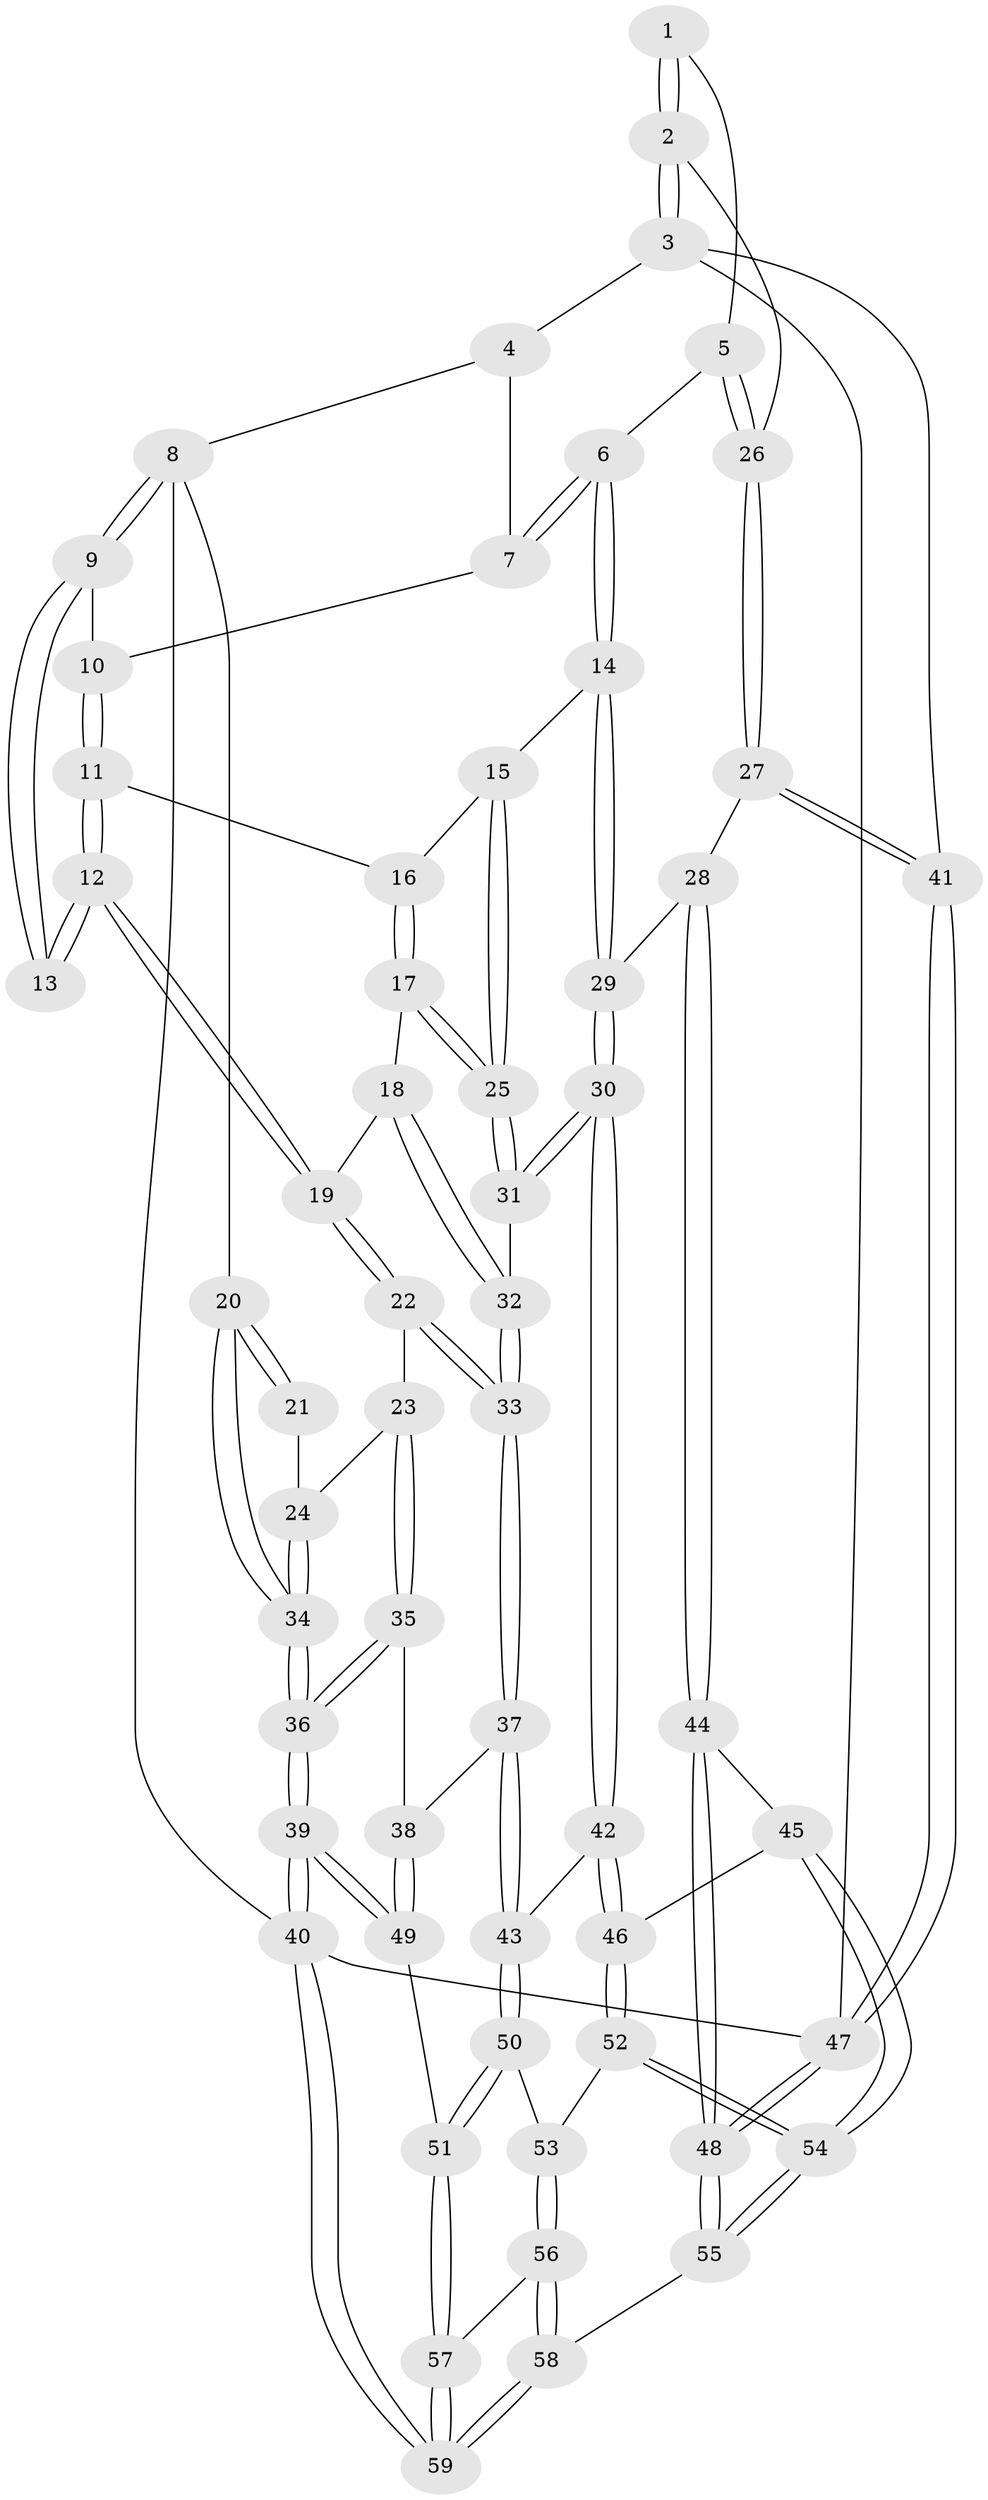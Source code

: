 // coarse degree distribution, {3: 0.2222222222222222, 5: 0.2222222222222222, 4: 0.3333333333333333, 6: 0.1111111111111111, 2: 0.1111111111111111}
// Generated by graph-tools (version 1.1) at 2025/21/03/04/25 18:21:09]
// undirected, 59 vertices, 144 edges
graph export_dot {
graph [start="1"]
  node [color=gray90,style=filled];
  1 [pos="+0.8551593548640808+0"];
  2 [pos="+1+0.25744768965204695"];
  3 [pos="+1+0.26000070481015475"];
  4 [pos="+0.8057731160529593+0"];
  5 [pos="+0.864371064834524+0.2160965105470971"];
  6 [pos="+0.7304677035445466+0.20010588050480982"];
  7 [pos="+0.6163147141004355+0"];
  8 [pos="+0+0"];
  9 [pos="+0.21198326539998502+0"];
  10 [pos="+0.4765379452134701+0"];
  11 [pos="+0.4355339574117725+0.006038909616089978"];
  12 [pos="+0.20054382151446634+0.18536222138314512"];
  13 [pos="+0.16727070455212292+0.13288328206597663"];
  14 [pos="+0.6406780208045514+0.262671622191739"];
  15 [pos="+0.541871752841299+0.21915578761776197"];
  16 [pos="+0.44279867071729195+0.03099339156956094"];
  17 [pos="+0.3538603569466588+0.30503771418523623"];
  18 [pos="+0.21651153610646479+0.2709904266654765"];
  19 [pos="+0.19337130805907127+0.2540201707898951"];
  20 [pos="+0+0"];
  21 [pos="+0.022904190290305684+0.05788044685349198"];
  22 [pos="+0.13715577329253464+0.2807497019513783"];
  23 [pos="+0.07916745724593469+0.30238858339649044"];
  24 [pos="+0.056668227002801254+0.2983339509217702"];
  25 [pos="+0.38609441260776256+0.32509001750944905"];
  26 [pos="+0.9702218374149485+0.2731168473904102"];
  27 [pos="+0.8326838757068059+0.4823881234196789"];
  28 [pos="+0.7811048541275223+0.4947330832496054"];
  29 [pos="+0.6346236446983359+0.35844701006462243"];
  30 [pos="+0.4800635647832643+0.48646370575922004"];
  31 [pos="+0.42529199087536346+0.4330759352674308"];
  32 [pos="+0.24841976535158009+0.47968173535060515"];
  33 [pos="+0.19309272069861932+0.5717132089700621"];
  34 [pos="+0+0.2681328792446554"];
  35 [pos="+0.07501873058486579+0.527010000610613"];
  36 [pos="+0+0.5651282596904231"];
  37 [pos="+0.18962444887736188+0.5788802217705755"];
  38 [pos="+0.1675991481013501+0.585372451801905"];
  39 [pos="+0+0.7573551471662947"];
  40 [pos="+0+1"];
  41 [pos="+1+0.9261434090910232"];
  42 [pos="+0.49118847592187853+0.6117635358549686"];
  43 [pos="+0.3398560514098339+0.6440798857153996"];
  44 [pos="+0.7349086962280165+0.5588756291154149"];
  45 [pos="+0.5502336108535174+0.6581690999696799"];
  46 [pos="+0.5285514885711299+0.6461902997024601"];
  47 [pos="+1+1"];
  48 [pos="+1+1"];
  49 [pos="+0.0893878652107474+0.7859188152615939"];
  50 [pos="+0.3028781815537697+0.7661634449621378"];
  51 [pos="+0.14212139405132027+0.8472206448205445"];
  52 [pos="+0.38209203305979966+0.8381367170564139"];
  53 [pos="+0.3733287084546232+0.8387657457208718"];
  54 [pos="+0.7662560246171886+1"];
  55 [pos="+0.7856331576669239+1"];
  56 [pos="+0.31844128182745784+0.9145913472954501"];
  57 [pos="+0.14438069984260987+0.8556019182578393"];
  58 [pos="+0.4055522536404432+1"];
  59 [pos="+0.08831445458231608+1"];
  1 -- 2;
  1 -- 2;
  1 -- 5;
  2 -- 3;
  2 -- 3;
  2 -- 26;
  3 -- 4;
  3 -- 41;
  3 -- 47;
  4 -- 7;
  4 -- 8;
  5 -- 6;
  5 -- 26;
  5 -- 26;
  6 -- 7;
  6 -- 7;
  6 -- 14;
  6 -- 14;
  7 -- 10;
  8 -- 9;
  8 -- 9;
  8 -- 20;
  8 -- 40;
  9 -- 10;
  9 -- 13;
  9 -- 13;
  10 -- 11;
  10 -- 11;
  11 -- 12;
  11 -- 12;
  11 -- 16;
  12 -- 13;
  12 -- 13;
  12 -- 19;
  12 -- 19;
  14 -- 15;
  14 -- 29;
  14 -- 29;
  15 -- 16;
  15 -- 25;
  15 -- 25;
  16 -- 17;
  16 -- 17;
  17 -- 18;
  17 -- 25;
  17 -- 25;
  18 -- 19;
  18 -- 32;
  18 -- 32;
  19 -- 22;
  19 -- 22;
  20 -- 21;
  20 -- 21;
  20 -- 34;
  20 -- 34;
  21 -- 24;
  22 -- 23;
  22 -- 33;
  22 -- 33;
  23 -- 24;
  23 -- 35;
  23 -- 35;
  24 -- 34;
  24 -- 34;
  25 -- 31;
  25 -- 31;
  26 -- 27;
  26 -- 27;
  27 -- 28;
  27 -- 41;
  27 -- 41;
  28 -- 29;
  28 -- 44;
  28 -- 44;
  29 -- 30;
  29 -- 30;
  30 -- 31;
  30 -- 31;
  30 -- 42;
  30 -- 42;
  31 -- 32;
  32 -- 33;
  32 -- 33;
  33 -- 37;
  33 -- 37;
  34 -- 36;
  34 -- 36;
  35 -- 36;
  35 -- 36;
  35 -- 38;
  36 -- 39;
  36 -- 39;
  37 -- 38;
  37 -- 43;
  37 -- 43;
  38 -- 49;
  38 -- 49;
  39 -- 40;
  39 -- 40;
  39 -- 49;
  39 -- 49;
  40 -- 59;
  40 -- 59;
  40 -- 47;
  41 -- 47;
  41 -- 47;
  42 -- 43;
  42 -- 46;
  42 -- 46;
  43 -- 50;
  43 -- 50;
  44 -- 45;
  44 -- 48;
  44 -- 48;
  45 -- 46;
  45 -- 54;
  45 -- 54;
  46 -- 52;
  46 -- 52;
  47 -- 48;
  47 -- 48;
  48 -- 55;
  48 -- 55;
  49 -- 51;
  50 -- 51;
  50 -- 51;
  50 -- 53;
  51 -- 57;
  51 -- 57;
  52 -- 53;
  52 -- 54;
  52 -- 54;
  53 -- 56;
  53 -- 56;
  54 -- 55;
  54 -- 55;
  55 -- 58;
  56 -- 57;
  56 -- 58;
  56 -- 58;
  57 -- 59;
  57 -- 59;
  58 -- 59;
  58 -- 59;
}
